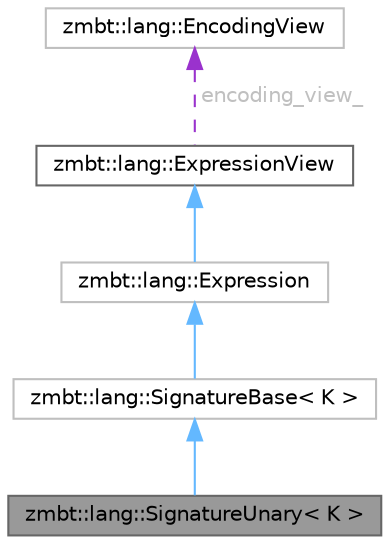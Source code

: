 digraph "zmbt::lang::SignatureUnary&lt; K &gt;"
{
 // LATEX_PDF_SIZE
  bgcolor="transparent";
  edge [fontname=Helvetica,fontsize=10,labelfontname=Helvetica,labelfontsize=10];
  node [fontname=Helvetica,fontsize=10,shape=box,height=0.2,width=0.4];
  Node1 [id="Node000001",label="zmbt::lang::SignatureUnary\< K \>",height=0.2,width=0.4,color="gray40", fillcolor="grey60", style="filled", fontcolor="black",tooltip="Unary expression."];
  Node2 -> Node1 [id="edge1_Node000001_Node000002",dir="back",color="steelblue1",style="solid",tooltip=" "];
  Node2 [id="Node000002",label="zmbt::lang::SignatureBase\< K \>",height=0.2,width=0.4,color="grey75", fillcolor="white", style="filled",URL="$structzmbt_1_1lang_1_1SignatureBase.html",tooltip=" "];
  Node3 -> Node2 [id="edge2_Node000002_Node000003",dir="back",color="steelblue1",style="solid",tooltip=" "];
  Node3 [id="Node000003",label="zmbt::lang::Expression",height=0.2,width=0.4,color="grey75", fillcolor="white", style="filled",URL="$classzmbt_1_1lang_1_1Expression.html",tooltip=" "];
  Node4 -> Node3 [id="edge3_Node000003_Node000004",dir="back",color="steelblue1",style="solid",tooltip=" "];
  Node4 [id="Node000004",label="zmbt::lang::ExpressionView",height=0.2,width=0.4,color="gray40", fillcolor="white", style="filled",URL="$classzmbt_1_1lang_1_1ExpressionView.html",tooltip=" "];
  Node5 -> Node4 [id="edge4_Node000004_Node000005",dir="back",color="darkorchid3",style="dashed",tooltip=" ",label=" encoding_view_",fontcolor="grey" ];
  Node5 [id="Node000005",label="zmbt::lang::EncodingView",height=0.2,width=0.4,color="grey75", fillcolor="white", style="filled",URL="$classzmbt_1_1lang_1_1EncodingView.html",tooltip=" "];
}
